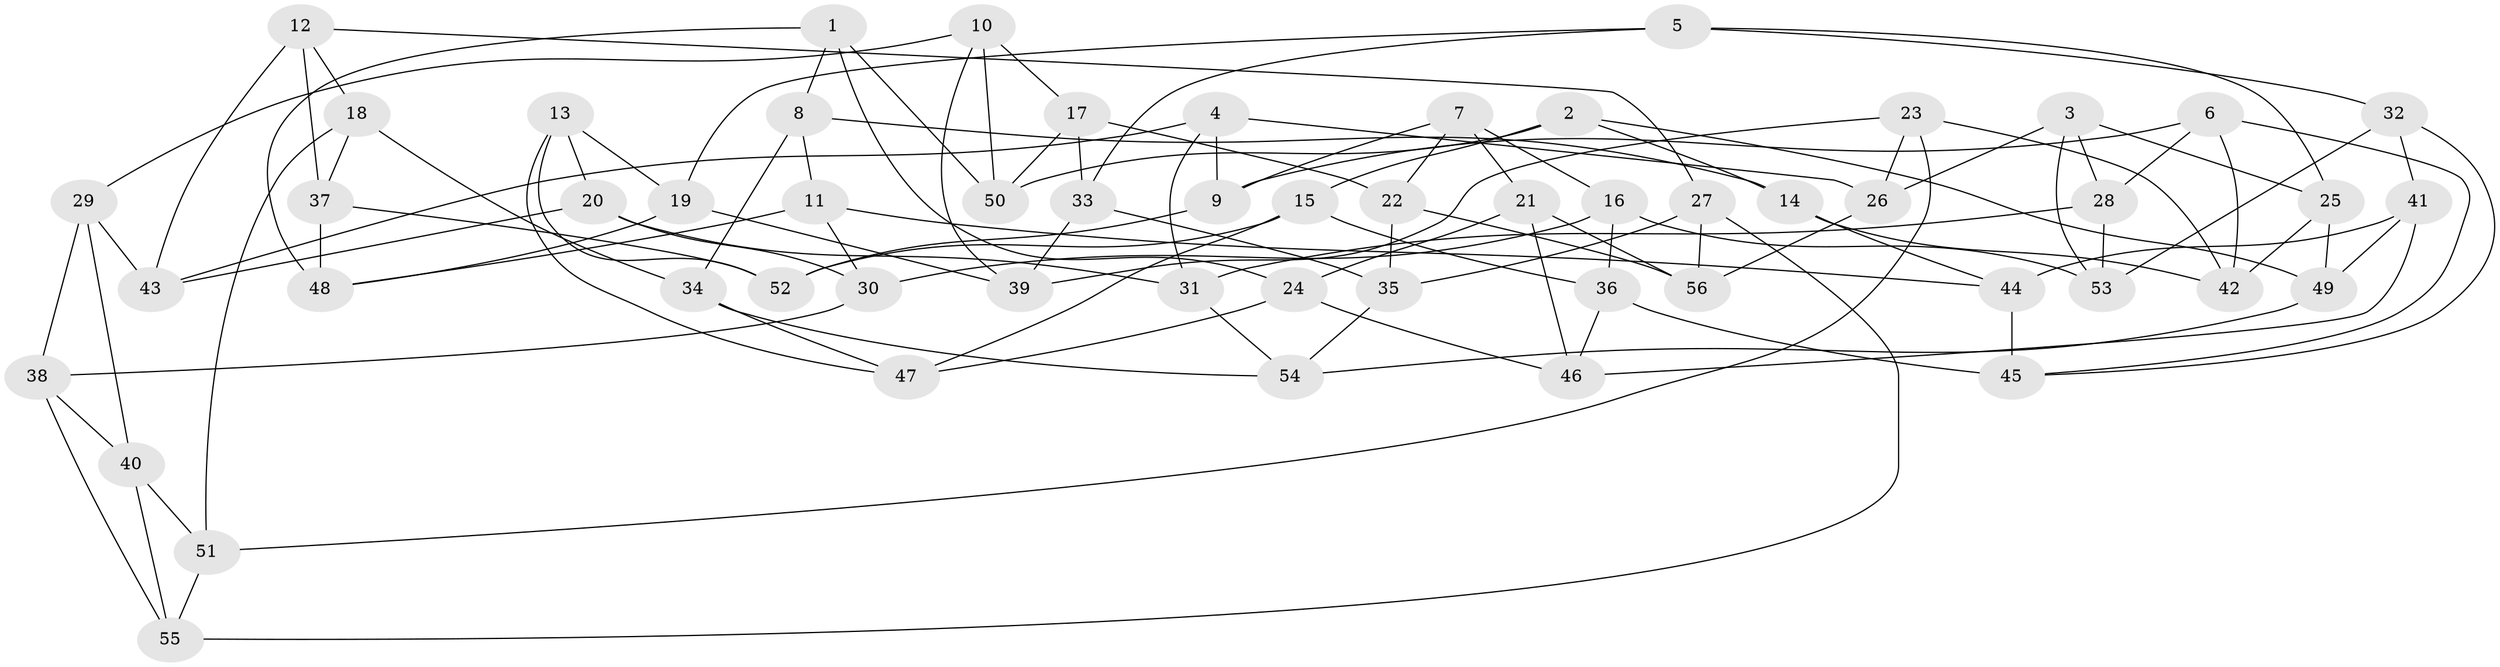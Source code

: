 // coarse degree distribution, {4: 0.21875, 6: 0.59375, 5: 0.15625, 3: 0.03125}
// Generated by graph-tools (version 1.1) at 2025/52/02/27/25 19:52:27]
// undirected, 56 vertices, 112 edges
graph export_dot {
graph [start="1"]
  node [color=gray90,style=filled];
  1;
  2;
  3;
  4;
  5;
  6;
  7;
  8;
  9;
  10;
  11;
  12;
  13;
  14;
  15;
  16;
  17;
  18;
  19;
  20;
  21;
  22;
  23;
  24;
  25;
  26;
  27;
  28;
  29;
  30;
  31;
  32;
  33;
  34;
  35;
  36;
  37;
  38;
  39;
  40;
  41;
  42;
  43;
  44;
  45;
  46;
  47;
  48;
  49;
  50;
  51;
  52;
  53;
  54;
  55;
  56;
  1 -- 24;
  1 -- 50;
  1 -- 48;
  1 -- 8;
  2 -- 50;
  2 -- 49;
  2 -- 14;
  2 -- 15;
  3 -- 28;
  3 -- 26;
  3 -- 53;
  3 -- 25;
  4 -- 9;
  4 -- 26;
  4 -- 31;
  4 -- 43;
  5 -- 33;
  5 -- 25;
  5 -- 19;
  5 -- 32;
  6 -- 9;
  6 -- 42;
  6 -- 45;
  6 -- 28;
  7 -- 9;
  7 -- 22;
  7 -- 21;
  7 -- 16;
  8 -- 34;
  8 -- 14;
  8 -- 11;
  9 -- 52;
  10 -- 50;
  10 -- 29;
  10 -- 39;
  10 -- 17;
  11 -- 48;
  11 -- 30;
  11 -- 44;
  12 -- 18;
  12 -- 37;
  12 -- 43;
  12 -- 27;
  13 -- 52;
  13 -- 19;
  13 -- 20;
  13 -- 47;
  14 -- 42;
  14 -- 44;
  15 -- 36;
  15 -- 52;
  15 -- 47;
  16 -- 53;
  16 -- 30;
  16 -- 36;
  17 -- 50;
  17 -- 33;
  17 -- 22;
  18 -- 51;
  18 -- 34;
  18 -- 37;
  19 -- 48;
  19 -- 39;
  20 -- 30;
  20 -- 31;
  20 -- 43;
  21 -- 56;
  21 -- 46;
  21 -- 24;
  22 -- 35;
  22 -- 56;
  23 -- 39;
  23 -- 26;
  23 -- 51;
  23 -- 42;
  24 -- 47;
  24 -- 46;
  25 -- 49;
  25 -- 42;
  26 -- 56;
  27 -- 55;
  27 -- 35;
  27 -- 56;
  28 -- 53;
  28 -- 31;
  29 -- 38;
  29 -- 43;
  29 -- 40;
  30 -- 38;
  31 -- 54;
  32 -- 45;
  32 -- 41;
  32 -- 53;
  33 -- 35;
  33 -- 39;
  34 -- 47;
  34 -- 54;
  35 -- 54;
  36 -- 46;
  36 -- 45;
  37 -- 52;
  37 -- 48;
  38 -- 40;
  38 -- 55;
  40 -- 55;
  40 -- 51;
  41 -- 46;
  41 -- 44;
  41 -- 49;
  44 -- 45;
  49 -- 54;
  51 -- 55;
}
